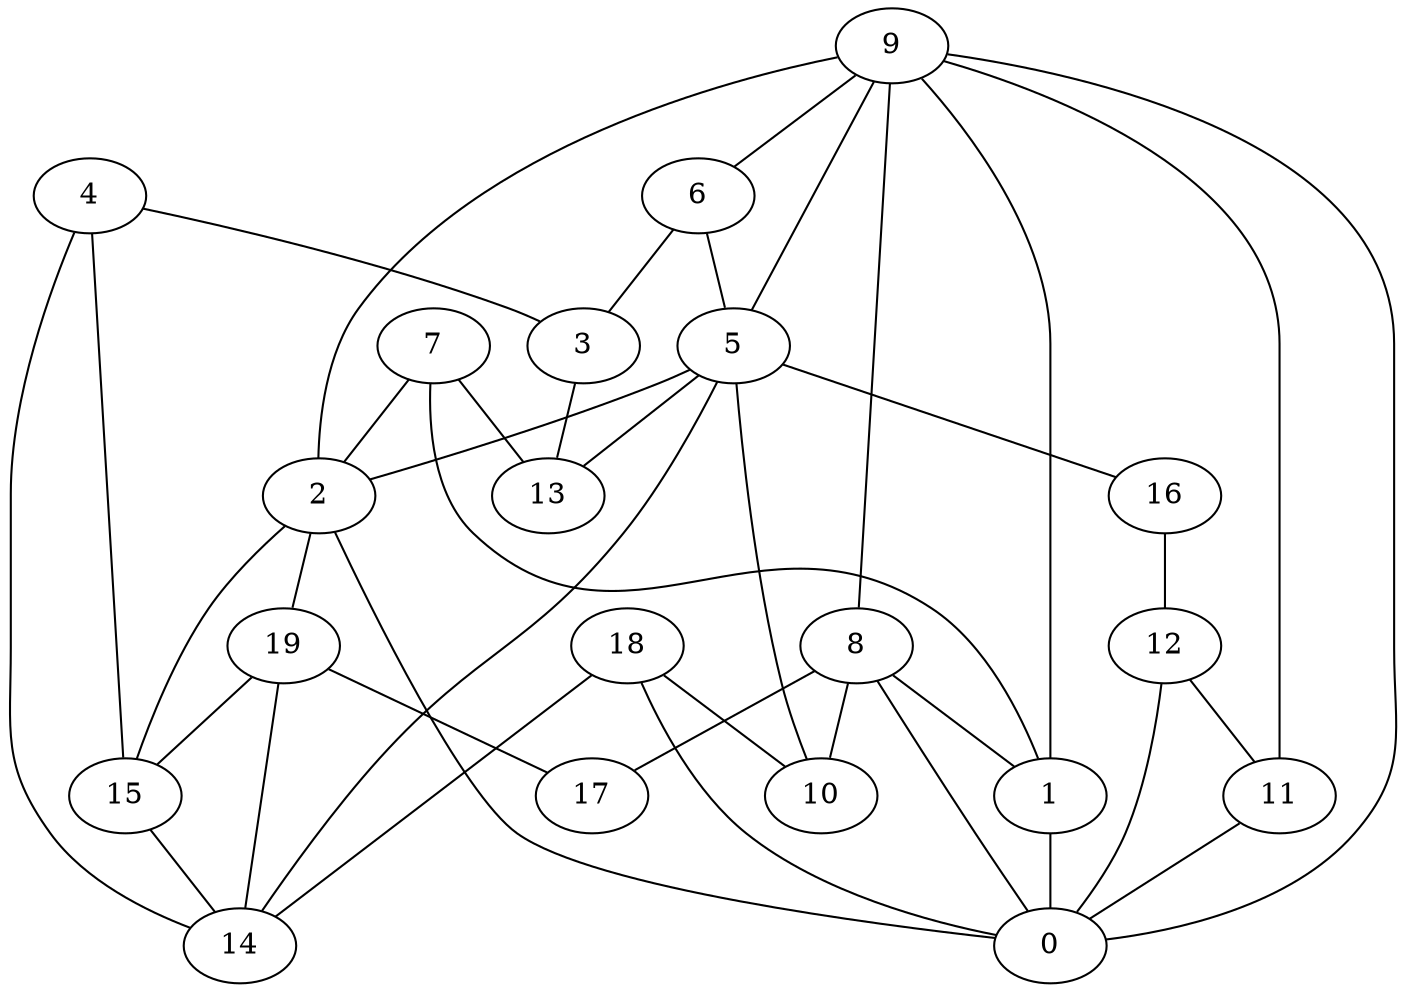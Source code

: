 digraph GG_graph {

subgraph G_graph {
edge [color = black]
"7" -> "2" [dir = none]
"7" -> "13" [dir = none]
"7" -> "1" [dir = none]
"18" -> "10" [dir = none]
"18" -> "0" [dir = none]
"11" -> "0" [dir = none]
"5" -> "14" [dir = none]
"5" -> "10" [dir = none]
"5" -> "13" [dir = none]
"5" -> "16" [dir = none]
"5" -> "2" [dir = none]
"2" -> "19" [dir = none]
"2" -> "15" [dir = none]
"2" -> "0" [dir = none]
"4" -> "3" [dir = none]
"4" -> "14" [dir = none]
"4" -> "15" [dir = none]
"3" -> "13" [dir = none]
"16" -> "12" [dir = none]
"8" -> "17" [dir = none]
"8" -> "1" [dir = none]
"8" -> "0" [dir = none]
"8" -> "10" [dir = none]
"12" -> "11" [dir = none]
"12" -> "0" [dir = none]
"15" -> "14" [dir = none]
"19" -> "14" [dir = none]
"19" -> "15" [dir = none]
"19" -> "17" [dir = none]
"6" -> "5" [dir = none]
"6" -> "3" [dir = none]
"1" -> "0" [dir = none]
"9" -> "11" [dir = none]
"9" -> "8" [dir = none]
"9" -> "1" [dir = none]
"9" -> "5" [dir = none]
"9" -> "2" [dir = none]
"9" -> "6" [dir = none]
"9" -> "0" [dir = none]
"18" -> "14" [dir = none]
}

}
